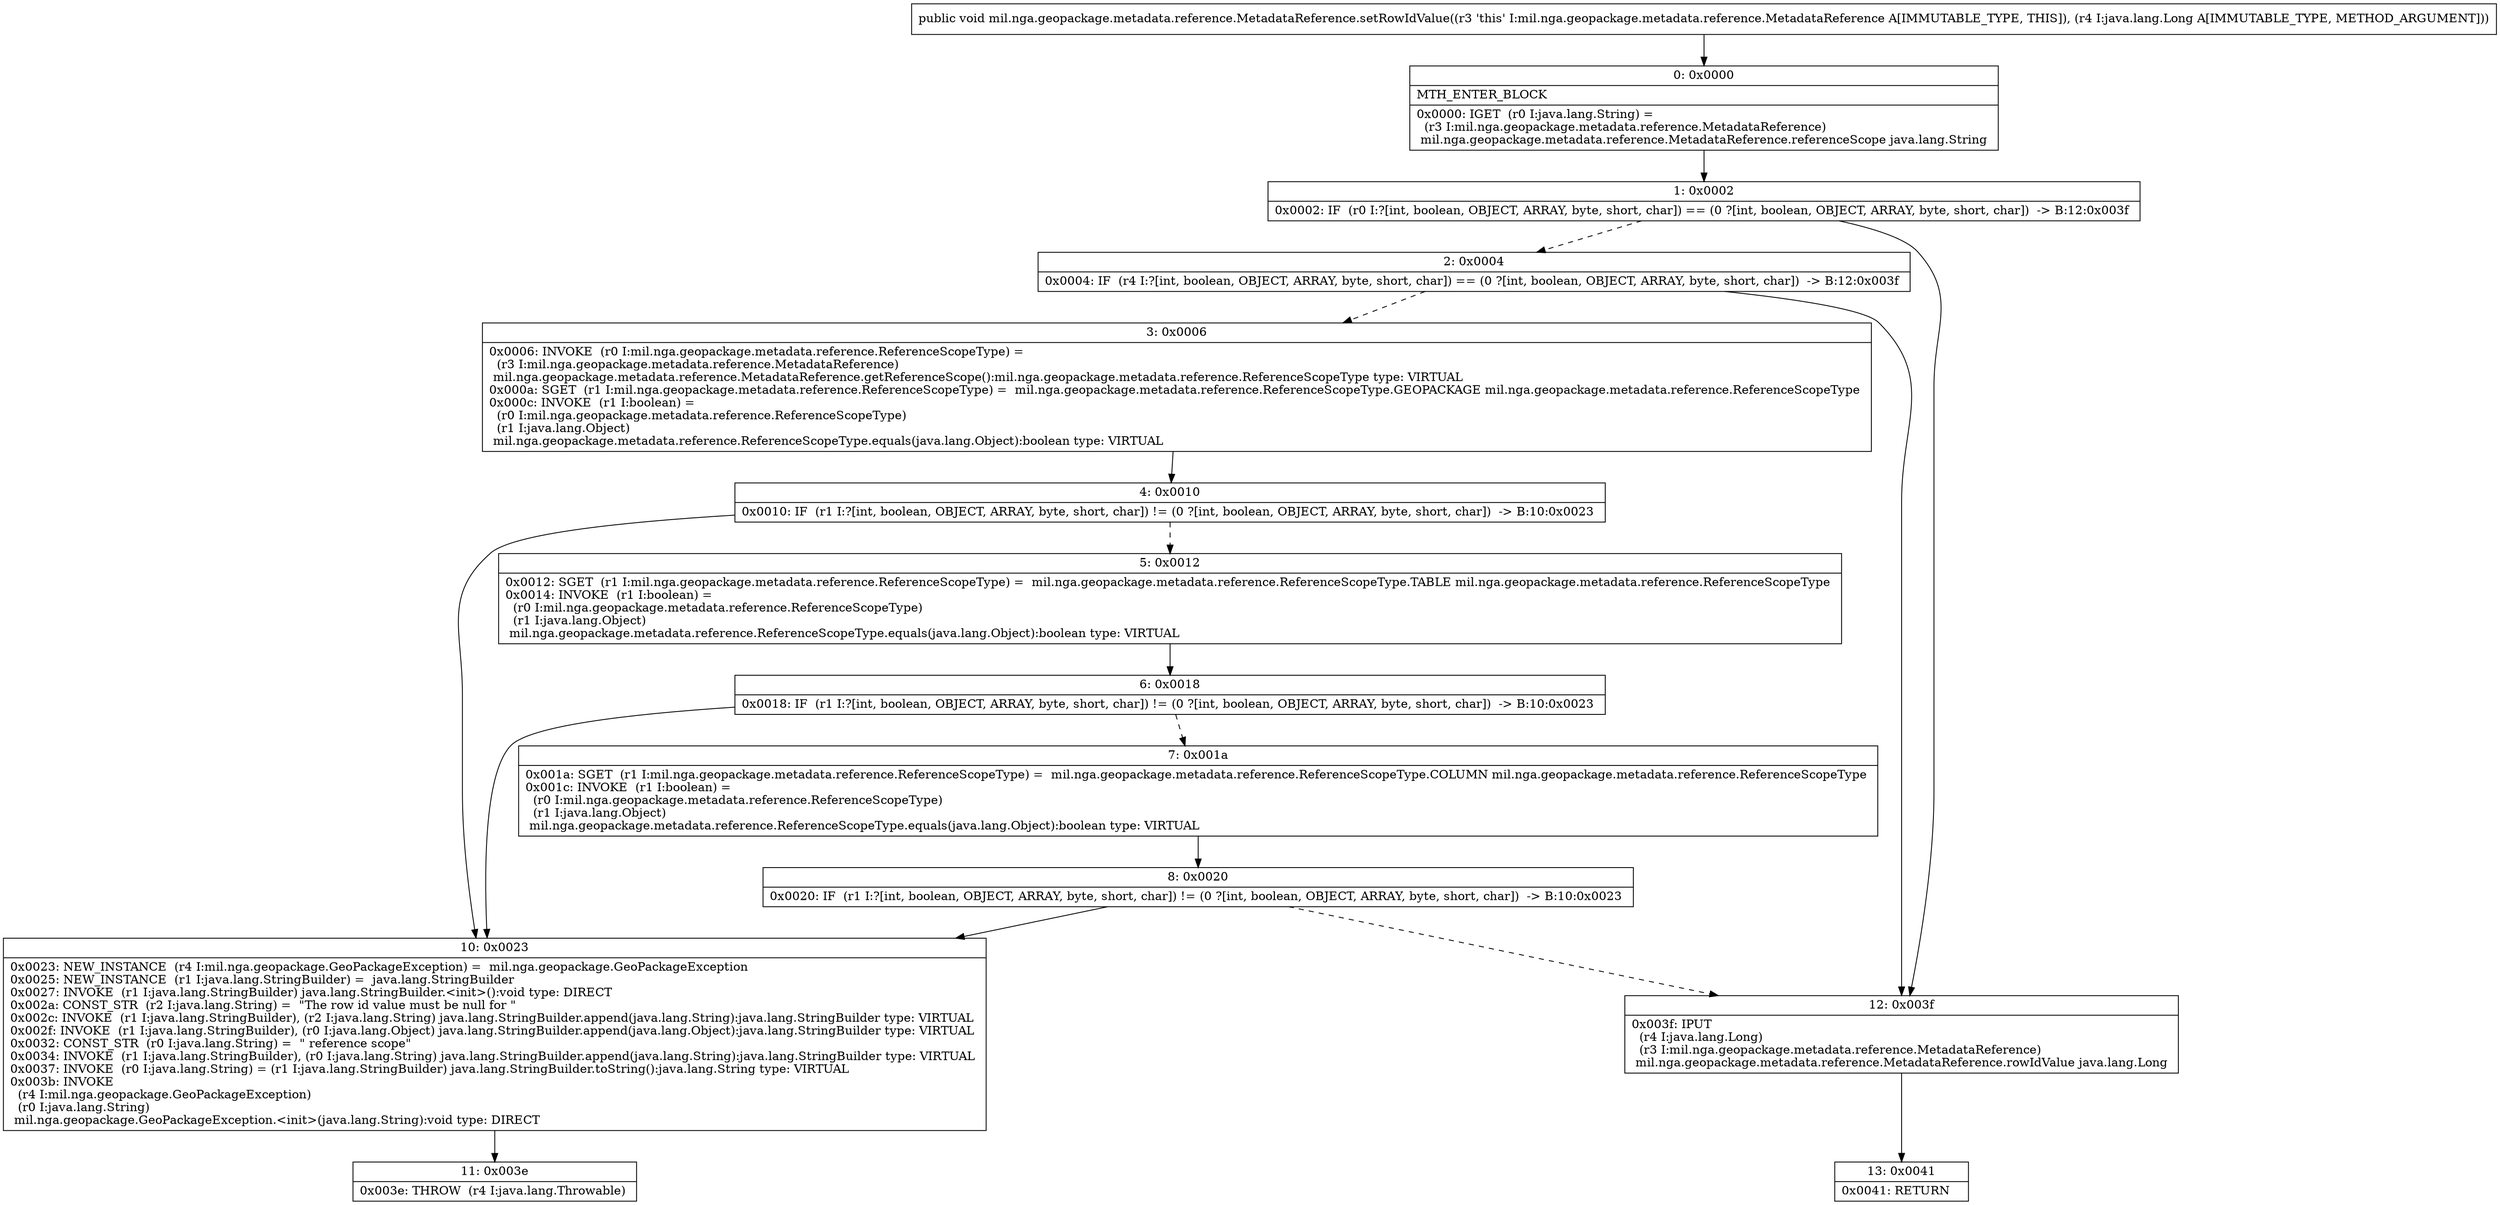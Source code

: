 digraph "CFG formil.nga.geopackage.metadata.reference.MetadataReference.setRowIdValue(Ljava\/lang\/Long;)V" {
Node_0 [shape=record,label="{0\:\ 0x0000|MTH_ENTER_BLOCK\l|0x0000: IGET  (r0 I:java.lang.String) = \l  (r3 I:mil.nga.geopackage.metadata.reference.MetadataReference)\l mil.nga.geopackage.metadata.reference.MetadataReference.referenceScope java.lang.String \l}"];
Node_1 [shape=record,label="{1\:\ 0x0002|0x0002: IF  (r0 I:?[int, boolean, OBJECT, ARRAY, byte, short, char]) == (0 ?[int, boolean, OBJECT, ARRAY, byte, short, char])  \-\> B:12:0x003f \l}"];
Node_2 [shape=record,label="{2\:\ 0x0004|0x0004: IF  (r4 I:?[int, boolean, OBJECT, ARRAY, byte, short, char]) == (0 ?[int, boolean, OBJECT, ARRAY, byte, short, char])  \-\> B:12:0x003f \l}"];
Node_3 [shape=record,label="{3\:\ 0x0006|0x0006: INVOKE  (r0 I:mil.nga.geopackage.metadata.reference.ReferenceScopeType) = \l  (r3 I:mil.nga.geopackage.metadata.reference.MetadataReference)\l mil.nga.geopackage.metadata.reference.MetadataReference.getReferenceScope():mil.nga.geopackage.metadata.reference.ReferenceScopeType type: VIRTUAL \l0x000a: SGET  (r1 I:mil.nga.geopackage.metadata.reference.ReferenceScopeType) =  mil.nga.geopackage.metadata.reference.ReferenceScopeType.GEOPACKAGE mil.nga.geopackage.metadata.reference.ReferenceScopeType \l0x000c: INVOKE  (r1 I:boolean) = \l  (r0 I:mil.nga.geopackage.metadata.reference.ReferenceScopeType)\l  (r1 I:java.lang.Object)\l mil.nga.geopackage.metadata.reference.ReferenceScopeType.equals(java.lang.Object):boolean type: VIRTUAL \l}"];
Node_4 [shape=record,label="{4\:\ 0x0010|0x0010: IF  (r1 I:?[int, boolean, OBJECT, ARRAY, byte, short, char]) != (0 ?[int, boolean, OBJECT, ARRAY, byte, short, char])  \-\> B:10:0x0023 \l}"];
Node_5 [shape=record,label="{5\:\ 0x0012|0x0012: SGET  (r1 I:mil.nga.geopackage.metadata.reference.ReferenceScopeType) =  mil.nga.geopackage.metadata.reference.ReferenceScopeType.TABLE mil.nga.geopackage.metadata.reference.ReferenceScopeType \l0x0014: INVOKE  (r1 I:boolean) = \l  (r0 I:mil.nga.geopackage.metadata.reference.ReferenceScopeType)\l  (r1 I:java.lang.Object)\l mil.nga.geopackage.metadata.reference.ReferenceScopeType.equals(java.lang.Object):boolean type: VIRTUAL \l}"];
Node_6 [shape=record,label="{6\:\ 0x0018|0x0018: IF  (r1 I:?[int, boolean, OBJECT, ARRAY, byte, short, char]) != (0 ?[int, boolean, OBJECT, ARRAY, byte, short, char])  \-\> B:10:0x0023 \l}"];
Node_7 [shape=record,label="{7\:\ 0x001a|0x001a: SGET  (r1 I:mil.nga.geopackage.metadata.reference.ReferenceScopeType) =  mil.nga.geopackage.metadata.reference.ReferenceScopeType.COLUMN mil.nga.geopackage.metadata.reference.ReferenceScopeType \l0x001c: INVOKE  (r1 I:boolean) = \l  (r0 I:mil.nga.geopackage.metadata.reference.ReferenceScopeType)\l  (r1 I:java.lang.Object)\l mil.nga.geopackage.metadata.reference.ReferenceScopeType.equals(java.lang.Object):boolean type: VIRTUAL \l}"];
Node_8 [shape=record,label="{8\:\ 0x0020|0x0020: IF  (r1 I:?[int, boolean, OBJECT, ARRAY, byte, short, char]) != (0 ?[int, boolean, OBJECT, ARRAY, byte, short, char])  \-\> B:10:0x0023 \l}"];
Node_10 [shape=record,label="{10\:\ 0x0023|0x0023: NEW_INSTANCE  (r4 I:mil.nga.geopackage.GeoPackageException) =  mil.nga.geopackage.GeoPackageException \l0x0025: NEW_INSTANCE  (r1 I:java.lang.StringBuilder) =  java.lang.StringBuilder \l0x0027: INVOKE  (r1 I:java.lang.StringBuilder) java.lang.StringBuilder.\<init\>():void type: DIRECT \l0x002a: CONST_STR  (r2 I:java.lang.String) =  \"The row id value must be null for \" \l0x002c: INVOKE  (r1 I:java.lang.StringBuilder), (r2 I:java.lang.String) java.lang.StringBuilder.append(java.lang.String):java.lang.StringBuilder type: VIRTUAL \l0x002f: INVOKE  (r1 I:java.lang.StringBuilder), (r0 I:java.lang.Object) java.lang.StringBuilder.append(java.lang.Object):java.lang.StringBuilder type: VIRTUAL \l0x0032: CONST_STR  (r0 I:java.lang.String) =  \" reference scope\" \l0x0034: INVOKE  (r1 I:java.lang.StringBuilder), (r0 I:java.lang.String) java.lang.StringBuilder.append(java.lang.String):java.lang.StringBuilder type: VIRTUAL \l0x0037: INVOKE  (r0 I:java.lang.String) = (r1 I:java.lang.StringBuilder) java.lang.StringBuilder.toString():java.lang.String type: VIRTUAL \l0x003b: INVOKE  \l  (r4 I:mil.nga.geopackage.GeoPackageException)\l  (r0 I:java.lang.String)\l mil.nga.geopackage.GeoPackageException.\<init\>(java.lang.String):void type: DIRECT \l}"];
Node_11 [shape=record,label="{11\:\ 0x003e|0x003e: THROW  (r4 I:java.lang.Throwable) \l}"];
Node_12 [shape=record,label="{12\:\ 0x003f|0x003f: IPUT  \l  (r4 I:java.lang.Long)\l  (r3 I:mil.nga.geopackage.metadata.reference.MetadataReference)\l mil.nga.geopackage.metadata.reference.MetadataReference.rowIdValue java.lang.Long \l}"];
Node_13 [shape=record,label="{13\:\ 0x0041|0x0041: RETURN   \l}"];
MethodNode[shape=record,label="{public void mil.nga.geopackage.metadata.reference.MetadataReference.setRowIdValue((r3 'this' I:mil.nga.geopackage.metadata.reference.MetadataReference A[IMMUTABLE_TYPE, THIS]), (r4 I:java.lang.Long A[IMMUTABLE_TYPE, METHOD_ARGUMENT])) }"];
MethodNode -> Node_0;
Node_0 -> Node_1;
Node_1 -> Node_2[style=dashed];
Node_1 -> Node_12;
Node_2 -> Node_3[style=dashed];
Node_2 -> Node_12;
Node_3 -> Node_4;
Node_4 -> Node_5[style=dashed];
Node_4 -> Node_10;
Node_5 -> Node_6;
Node_6 -> Node_7[style=dashed];
Node_6 -> Node_10;
Node_7 -> Node_8;
Node_8 -> Node_10;
Node_8 -> Node_12[style=dashed];
Node_10 -> Node_11;
Node_12 -> Node_13;
}

